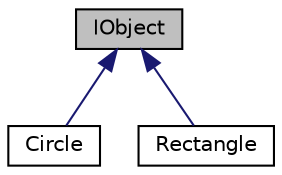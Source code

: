 digraph "IObject"
{
  edge [fontname="Helvetica",fontsize="10",labelfontname="Helvetica",labelfontsize="10"];
  node [fontname="Helvetica",fontsize="10",shape=record];
  Node1 [label="IObject",height=0.2,width=0.4,color="black", fillcolor="grey75", style="filled", fontcolor="black"];
  Node1 -> Node2 [dir="back",color="midnightblue",fontsize="10",style="solid",fontname="Helvetica"];
  Node2 [label="Circle",height=0.2,width=0.4,color="black", fillcolor="white", style="filled",URL="$struct_circle.html",tooltip="Круг "];
  Node1 -> Node3 [dir="back",color="midnightblue",fontsize="10",style="solid",fontname="Helvetica"];
  Node3 [label="Rectangle",height=0.2,width=0.4,color="black", fillcolor="white", style="filled",URL="$struct_rectangle.html",tooltip="Прямоугольник "];
}
